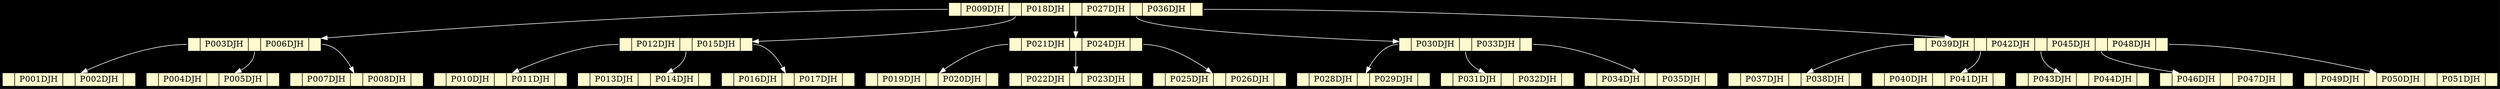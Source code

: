 digraph btree {
rankdir=TB;
graph[fontcolor=white, bgcolor=black, color=white];
node[style=filled, fillcolor=lemonchiffon1, shape=record, height=.1];
edge[color=white];
nodeP009DJH[label="<f0> |P009DJH|<f1> |P018DJH|<f2> |P027DJH|<f3> |P036DJH|<f4>"];
	nodeP003DJH[label="<f0> |P003DJH|<f1> |P006DJH|<f2>"];
	nodeP001DJH[label="<f0> |P001DJH|<f1> |P002DJH|<f2>"];
	nodeP003DJH:f0-> nodeP001DJH;
nodeP004DJH[label="<f0> |P004DJH|<f1> |P005DJH|<f2>"];
	nodeP003DJH:f1-> nodeP004DJH;
nodeP007DJH[label="<f0> |P007DJH|<f1> |P008DJH|<f2>"];
	nodeP003DJH:f2-> nodeP007DJH;
nodeP009DJH:f0-> nodeP003DJH;
nodeP012DJH[label="<f0> |P012DJH|<f1> |P015DJH|<f2>"];
	nodeP010DJH[label="<f0> |P010DJH|<f1> |P011DJH|<f2>"];
	nodeP012DJH:f0-> nodeP010DJH;
nodeP013DJH[label="<f0> |P013DJH|<f1> |P014DJH|<f2>"];
	nodeP012DJH:f1-> nodeP013DJH;
nodeP016DJH[label="<f0> |P016DJH|<f1> |P017DJH|<f2>"];
	nodeP012DJH:f2-> nodeP016DJH;
nodeP009DJH:f1-> nodeP012DJH;
nodeP021DJH[label="<f0> |P021DJH|<f1> |P024DJH|<f2>"];
	nodeP019DJH[label="<f0> |P019DJH|<f1> |P020DJH|<f2>"];
	nodeP021DJH:f0-> nodeP019DJH;
nodeP022DJH[label="<f0> |P022DJH|<f1> |P023DJH|<f2>"];
	nodeP021DJH:f1-> nodeP022DJH;
nodeP025DJH[label="<f0> |P025DJH|<f1> |P026DJH|<f2>"];
	nodeP021DJH:f2-> nodeP025DJH;
nodeP009DJH:f2-> nodeP021DJH;
nodeP030DJH[label="<f0> |P030DJH|<f1> |P033DJH|<f2>"];
	nodeP028DJH[label="<f0> |P028DJH|<f1> |P029DJH|<f2>"];
	nodeP030DJH:f0-> nodeP028DJH;
nodeP031DJH[label="<f0> |P031DJH|<f1> |P032DJH|<f2>"];
	nodeP030DJH:f1-> nodeP031DJH;
nodeP034DJH[label="<f0> |P034DJH|<f1> |P035DJH|<f2>"];
	nodeP030DJH:f2-> nodeP034DJH;
nodeP009DJH:f3-> nodeP030DJH;
nodeP039DJH[label="<f0> |P039DJH|<f1> |P042DJH|<f2> |P045DJH|<f3> |P048DJH|<f4>"];
	nodeP037DJH[label="<f0> |P037DJH|<f1> |P038DJH|<f2>"];
	nodeP039DJH:f0-> nodeP037DJH;
nodeP040DJH[label="<f0> |P040DJH|<f1> |P041DJH|<f2>"];
	nodeP039DJH:f1-> nodeP040DJH;
nodeP043DJH[label="<f0> |P043DJH|<f1> |P044DJH|<f2>"];
	nodeP039DJH:f2-> nodeP043DJH;
nodeP046DJH[label="<f0> |P046DJH|<f1> |P047DJH|<f2>"];
	nodeP039DJH:f3-> nodeP046DJH;
nodeP049DJH[label="<f0> |P049DJH|<f1> |P050DJH|<f2> |P051DJH|<f3>"];
	nodeP039DJH:f4-> nodeP049DJH;
nodeP009DJH:f4-> nodeP039DJH;
}